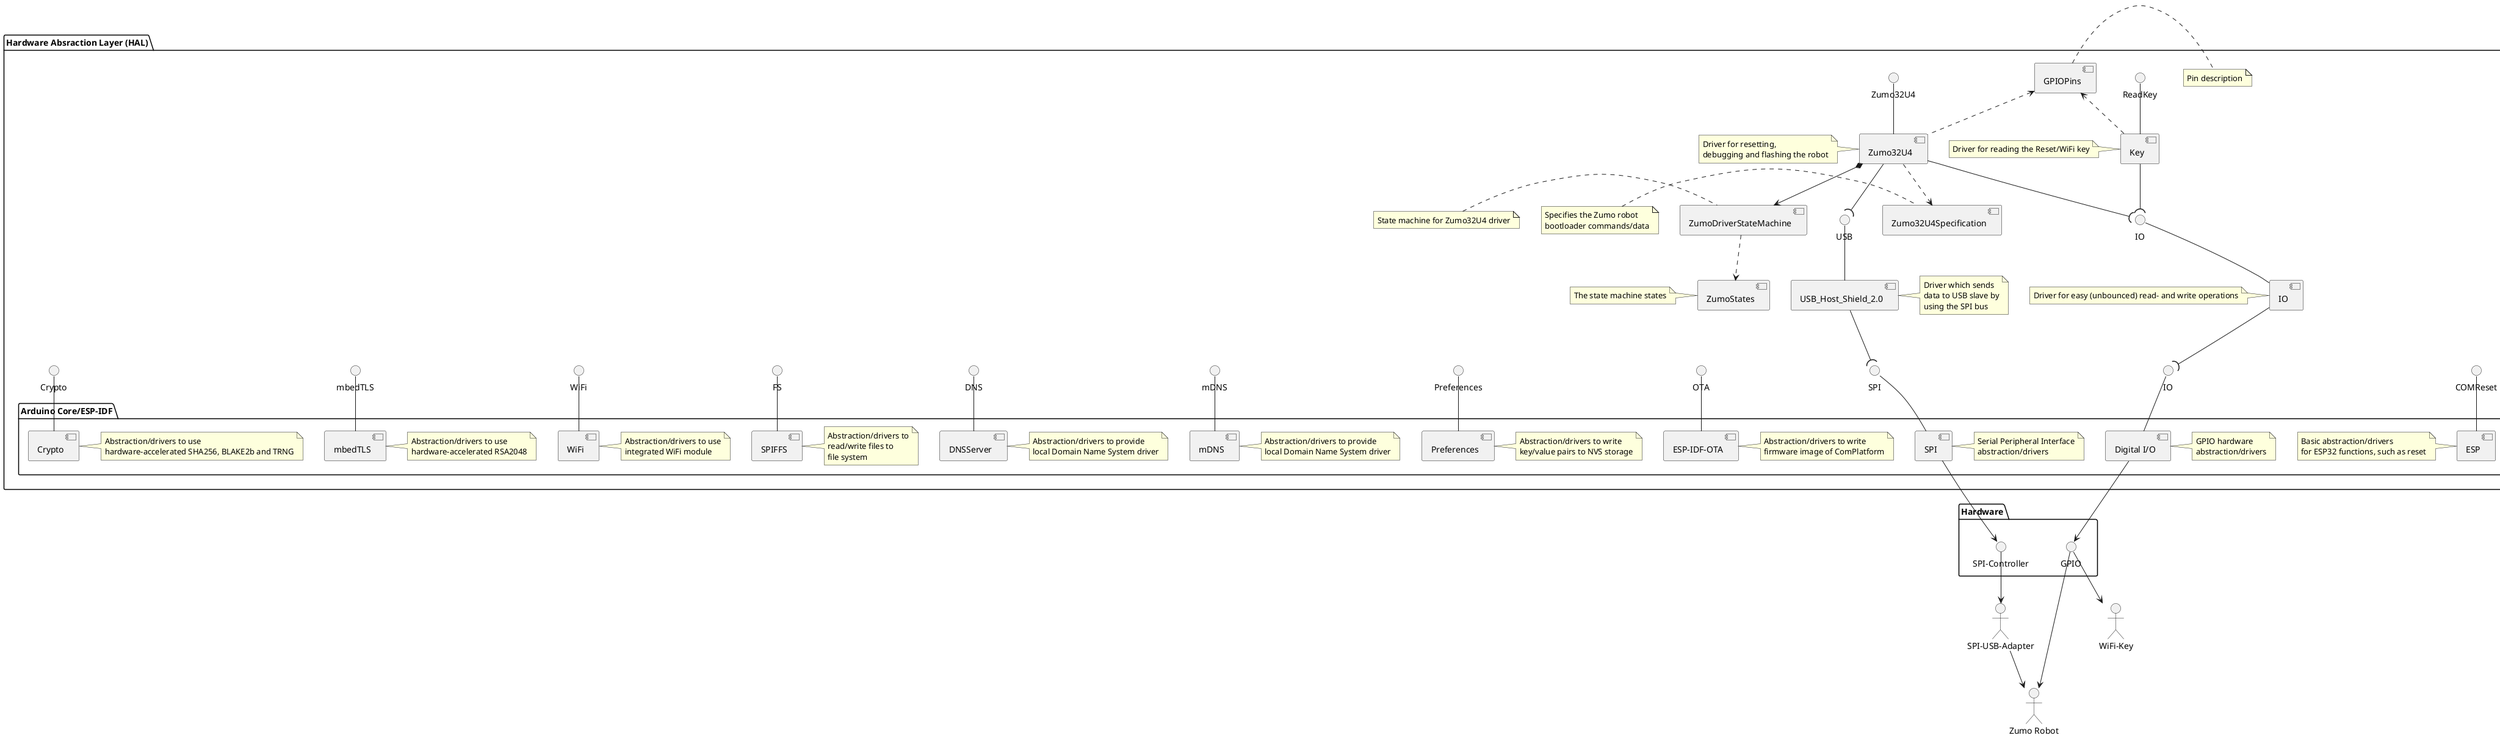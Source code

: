 @startuml
package "Hardware Absraction Layer (HAL)" {
    interface "COMReset" as ComReset
    interface "ReadKey" as ReadKey
    interface "Crypto" as Crypto
    interface "mbedTLS" as mbedtls
    interface "WiFi" as WiFi
    interface "DNS" as DNS
    interface "mDNS" as MDNS
    interface "OTA" as ota
    interface "FS" as FS
    interface "Preferences" as nvshal
    interface "IO" as IO
    interface "Zumo32U4" as zumo32u4interface

    interface "USB" as SPIUSB
    interface "IO" as arduinoIO
    interface "SPI" as SPI

    package "Arduino Core/ESP-IDF" {
        component "Crypto" as cryptohal
        component "mbedTLS" as mbedtlshal
        component "ESP" as esp
        component "WiFi" as wifihal
        component "SPIFFS" as fshal
        component "Preferences" as preferences
        component "DNSServer" as dnsserver
        component "mDNS" as mdnsserver
        component "SPI" as spihal
        component "Digital I/O" as iohal
        component "ESP-IDF-OTA" as arduinoota

        note right of spihal : Serial Peripheral Interface\nabstraction/drivers
        note left of esp : Basic abstraction/drivers\nfor ESP32 functions, such as reset
        note right of iohal :  GPIO hardware\nabstraction/drivers
        note right of arduinoota: Abstraction/drivers to write\nfirmware image of ComPlatform
        note right of preferences : Abstraction/drivers to write\nkey/value pairs to NVS storage
        note right of wifihal: Abstraction/drivers to use\nintegrated WiFi module
        note right of cryptohal: Abstraction/drivers to use\nhardware-accelerated SHA256, BLAKE2b and TRNG
        note right of mbedtlshal : Abstraction/drivers to use\nhardware-accelerated RSA2048
        note right of dnsserver : Abstraction/drivers to provide\nlocal Domain Name System driver
        note right of mdnsserver : Abstraction/drivers to provide\nlocal Domain Name System driver
        note right of fshal : Abstraction/drivers to\nread/write files to\nfile system


        cryptohal -up- Crypto
        mbedtlshal -up- mbedtls
        wifihal -up- WiFi
        fshal -up- FS
        iohal -up- arduinoIO
        spihal -up- SPI
        dnsserver -up- DNS
        mdnsserver -up- MDNS
        preferences -up- nvshal
        arduinoota -up- ota
    }

    component "USB_Host_Shield_2.0" as spiusbdriver
    component "IO" as io
    component "Key" as key
    component "GPIOPins" as gpiopins
    component "Zumo32U4" as zumo32u4
    component "ZumoDriverStateMachine" as zumostate
    component "ZumoStates" as states
    component "Zumo32U4Specification" as zumospec


    note right of spiusbdriver : Driver which sends\ndata to USB slave by\nusing the SPI bus
    note left of key: Driver for reading the Reset/WiFi key
    note left of io : Driver for easy (unbounced) read- and write operations
    note right of gpiopins : Pin description
    note left of zumo32u4: Driver for resetting,\ndebugging and flashing the robot
    note left of zumostate: State machine for Zumo32U4 driver
    note left of zumospec : Specifies the Zumo robot\nbootloader commands/data
    note left of states: The state machine states

    spiusbdriver -up- SPIUSB
    zumo32u4 -up- zumo32u4interface
    esp -up- ComReset
    key -up- ReadKey
    io -up- IO

    zumo32u4 -down-(IO
    zumo32u4 -down-(SPIUSB

    zumo32u4 *--> zumostate
    zumo32u4 ..> zumospec

    zumostate ..> states

    spiusbdriver -down-(SPI
    io -down-(arduinoIO
    key -down-(IO

    key .up.> gpiopins
    zumo32u4 .up.> gpiopins
}

package Hardware {
    interface "SPI-Controller" as spicontroller
    interface "GPIO" as gpio

    spihal --> spicontroller
    iohal --> gpio
}

"SPI-USB-Adapter" as usbadapter
"Zumo Robot" as zumorobot
"WiFi-Key" as hwwifikey

spicontroller --> usbadapter
usbadapter --> zumorobot
gpio --> zumorobot
gpio --> hwwifikey
@enduml
